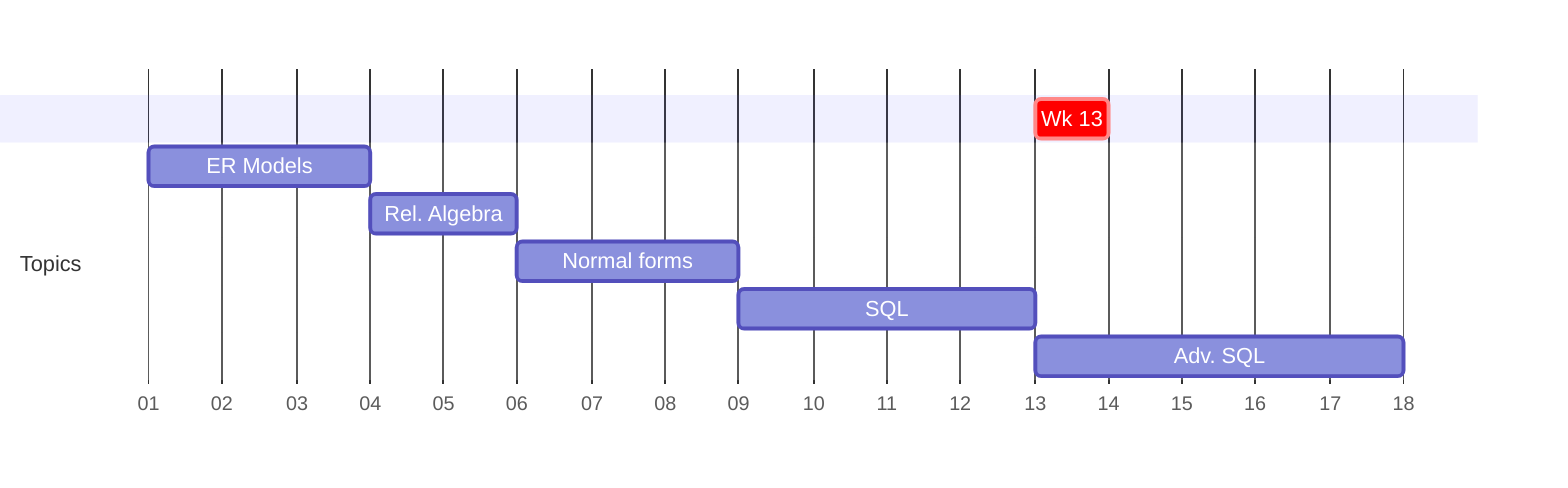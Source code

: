 gantt
        dateFormat  M/DD/YYYY
        axisFormat  %W

        section    
        Wk 13 : crit, weekblock, 3/31/2024, 1w

        section Topics
        ER Models : m1, 1/7/2024, 3w
        Rel. Algebra: m4, after m1, 2w
        Normal forms: m5, after m4, 3w
        SQL : m6, after m5, 4w
        Adv. SQL: m7, after m6, 5w